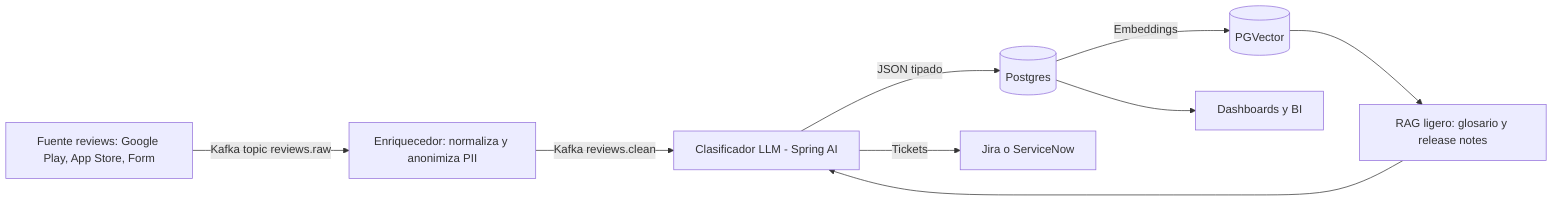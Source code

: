 flowchart LR
    A[Fuente reviews: Google Play, App Store, Form] -->|Kafka topic reviews.raw| B[Enriquecedor: normaliza y anonimiza PII]
    B -->|Kafka reviews.clean| C[Clasificador LLM - Spring AI]
    C -->|JSON tipado| D[(Postgres)]
    D -->|Embeddings| E[(PGVector)]
    E --> F[RAG ligero: glosario y release notes]
    F --> C
    D --> G[Dashboards y BI]
    C -->|Tickets| H[Jira o ServiceNow]